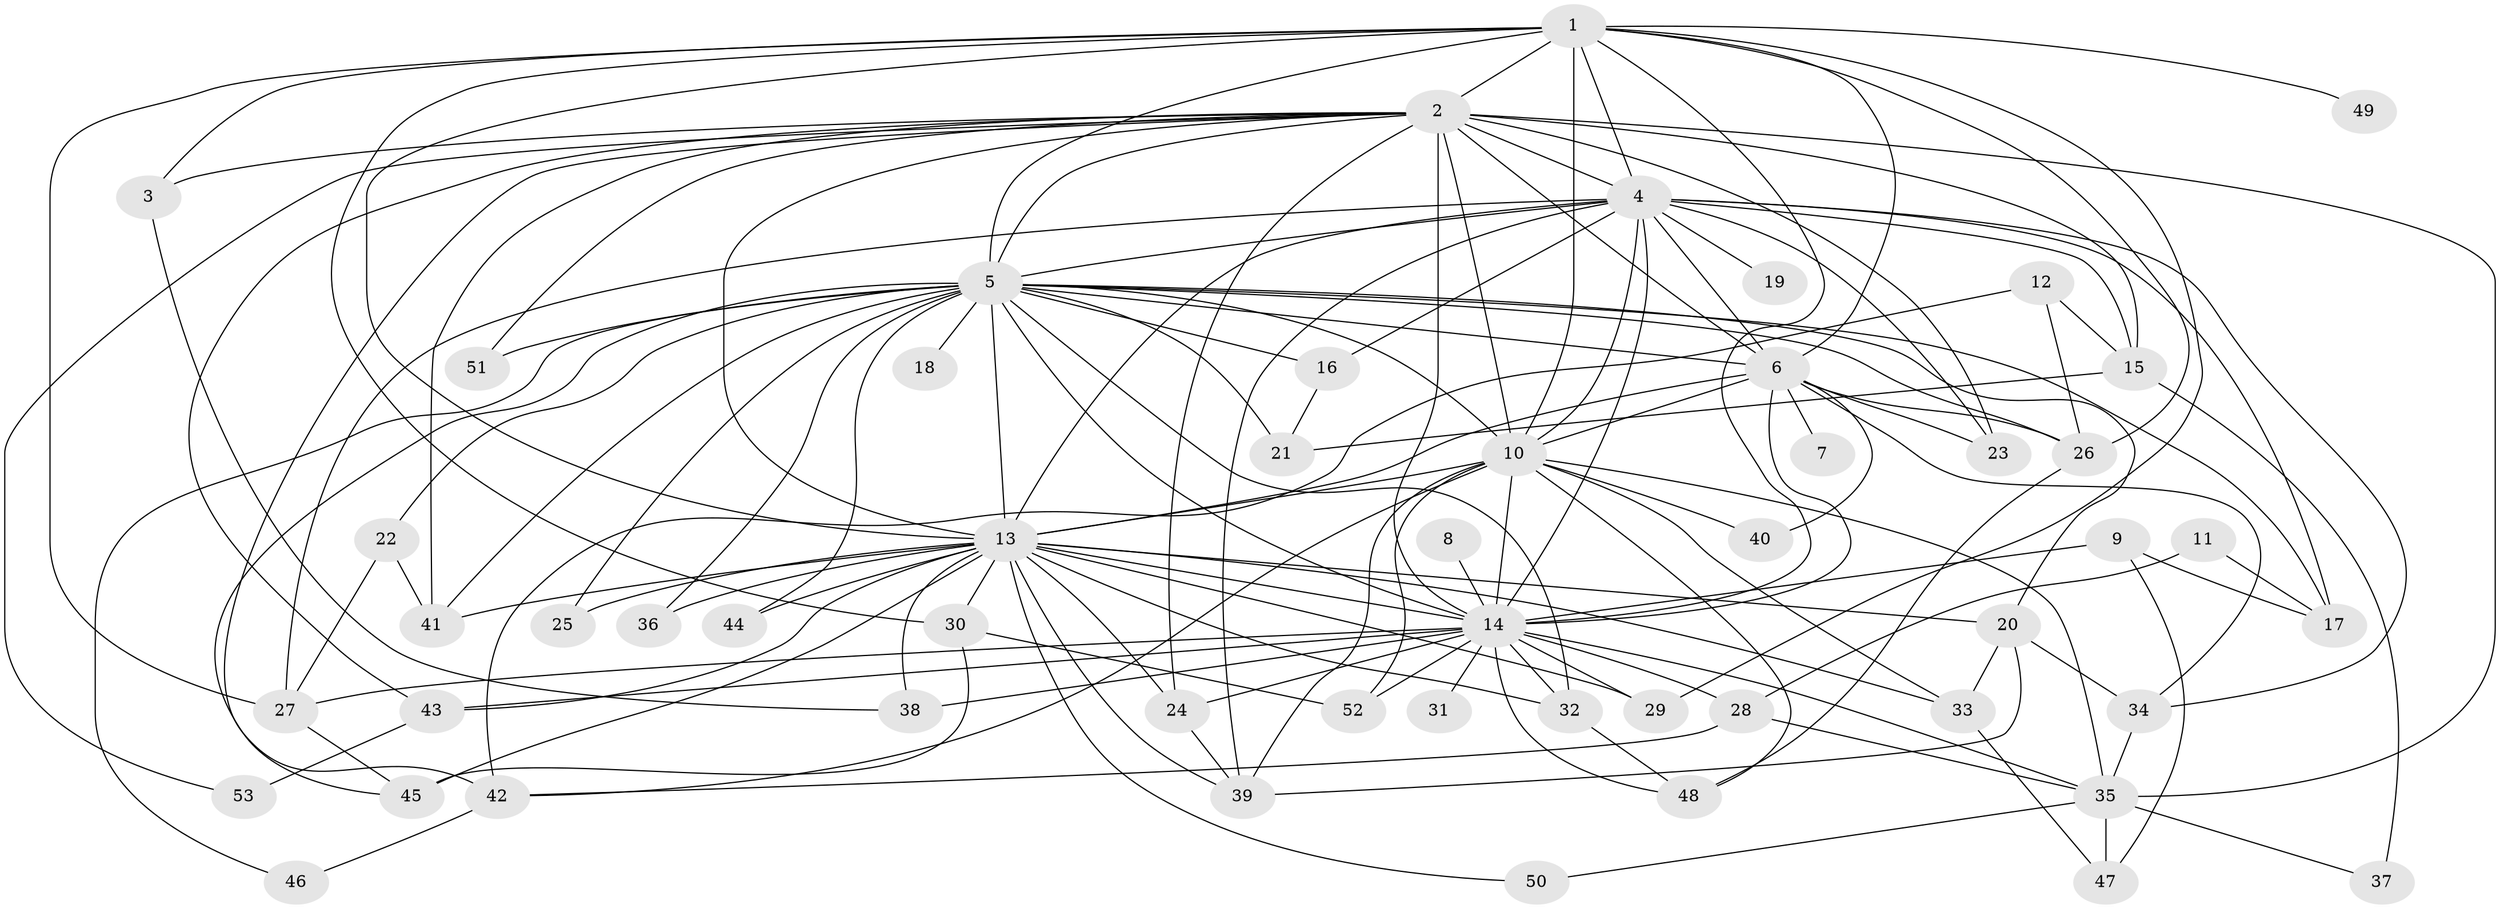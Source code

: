 // original degree distribution, {17: 0.009523809523809525, 19: 0.009523809523809525, 34: 0.009523809523809525, 21: 0.009523809523809525, 24: 0.009523809523809525, 23: 0.01904761904761905, 18: 0.009523809523809525, 13: 0.009523809523809525, 16: 0.009523809523809525, 2: 0.5428571428571428, 3: 0.20952380952380953, 5: 0.047619047619047616, 9: 0.009523809523809525, 4: 0.05714285714285714, 6: 0.0380952380952381}
// Generated by graph-tools (version 1.1) at 2025/01/03/09/25 03:01:27]
// undirected, 53 vertices, 138 edges
graph export_dot {
graph [start="1"]
  node [color=gray90,style=filled];
  1;
  2;
  3;
  4;
  5;
  6;
  7;
  8;
  9;
  10;
  11;
  12;
  13;
  14;
  15;
  16;
  17;
  18;
  19;
  20;
  21;
  22;
  23;
  24;
  25;
  26;
  27;
  28;
  29;
  30;
  31;
  32;
  33;
  34;
  35;
  36;
  37;
  38;
  39;
  40;
  41;
  42;
  43;
  44;
  45;
  46;
  47;
  48;
  49;
  50;
  51;
  52;
  53;
  1 -- 2 [weight=3.0];
  1 -- 3 [weight=1.0];
  1 -- 4 [weight=2.0];
  1 -- 5 [weight=3.0];
  1 -- 6 [weight=3.0];
  1 -- 10 [weight=2.0];
  1 -- 13 [weight=4.0];
  1 -- 14 [weight=2.0];
  1 -- 26 [weight=1.0];
  1 -- 27 [weight=1.0];
  1 -- 29 [weight=1.0];
  1 -- 30 [weight=1.0];
  1 -- 49 [weight=3.0];
  2 -- 3 [weight=1.0];
  2 -- 4 [weight=1.0];
  2 -- 5 [weight=1.0];
  2 -- 6 [weight=1.0];
  2 -- 10 [weight=1.0];
  2 -- 13 [weight=2.0];
  2 -- 14 [weight=1.0];
  2 -- 15 [weight=2.0];
  2 -- 23 [weight=1.0];
  2 -- 24 [weight=1.0];
  2 -- 35 [weight=2.0];
  2 -- 41 [weight=1.0];
  2 -- 42 [weight=2.0];
  2 -- 43 [weight=1.0];
  2 -- 51 [weight=1.0];
  2 -- 53 [weight=1.0];
  3 -- 38 [weight=1.0];
  4 -- 5 [weight=1.0];
  4 -- 6 [weight=1.0];
  4 -- 10 [weight=1.0];
  4 -- 13 [weight=4.0];
  4 -- 14 [weight=1.0];
  4 -- 15 [weight=1.0];
  4 -- 16 [weight=1.0];
  4 -- 17 [weight=1.0];
  4 -- 19 [weight=1.0];
  4 -- 23 [weight=1.0];
  4 -- 27 [weight=2.0];
  4 -- 34 [weight=1.0];
  4 -- 39 [weight=1.0];
  5 -- 6 [weight=3.0];
  5 -- 10 [weight=2.0];
  5 -- 13 [weight=2.0];
  5 -- 14 [weight=1.0];
  5 -- 16 [weight=1.0];
  5 -- 17 [weight=1.0];
  5 -- 18 [weight=2.0];
  5 -- 20 [weight=1.0];
  5 -- 21 [weight=1.0];
  5 -- 22 [weight=1.0];
  5 -- 25 [weight=1.0];
  5 -- 26 [weight=2.0];
  5 -- 32 [weight=1.0];
  5 -- 36 [weight=1.0];
  5 -- 41 [weight=1.0];
  5 -- 44 [weight=2.0];
  5 -- 45 [weight=1.0];
  5 -- 46 [weight=1.0];
  5 -- 51 [weight=1.0];
  6 -- 7 [weight=1.0];
  6 -- 10 [weight=1.0];
  6 -- 13 [weight=2.0];
  6 -- 14 [weight=1.0];
  6 -- 23 [weight=1.0];
  6 -- 26 [weight=1.0];
  6 -- 34 [weight=1.0];
  6 -- 40 [weight=1.0];
  8 -- 14 [weight=1.0];
  9 -- 14 [weight=1.0];
  9 -- 17 [weight=1.0];
  9 -- 47 [weight=1.0];
  10 -- 13 [weight=2.0];
  10 -- 14 [weight=1.0];
  10 -- 33 [weight=1.0];
  10 -- 35 [weight=1.0];
  10 -- 39 [weight=1.0];
  10 -- 40 [weight=1.0];
  10 -- 42 [weight=1.0];
  10 -- 48 [weight=1.0];
  10 -- 52 [weight=1.0];
  11 -- 17 [weight=1.0];
  11 -- 28 [weight=1.0];
  12 -- 15 [weight=1.0];
  12 -- 26 [weight=1.0];
  12 -- 42 [weight=1.0];
  13 -- 14 [weight=2.0];
  13 -- 20 [weight=2.0];
  13 -- 24 [weight=1.0];
  13 -- 25 [weight=1.0];
  13 -- 29 [weight=1.0];
  13 -- 30 [weight=1.0];
  13 -- 32 [weight=1.0];
  13 -- 33 [weight=1.0];
  13 -- 36 [weight=1.0];
  13 -- 38 [weight=1.0];
  13 -- 39 [weight=1.0];
  13 -- 41 [weight=1.0];
  13 -- 43 [weight=2.0];
  13 -- 44 [weight=1.0];
  13 -- 45 [weight=2.0];
  13 -- 50 [weight=1.0];
  14 -- 24 [weight=1.0];
  14 -- 27 [weight=1.0];
  14 -- 28 [weight=1.0];
  14 -- 29 [weight=1.0];
  14 -- 31 [weight=1.0];
  14 -- 32 [weight=1.0];
  14 -- 35 [weight=1.0];
  14 -- 38 [weight=1.0];
  14 -- 43 [weight=1.0];
  14 -- 48 [weight=1.0];
  14 -- 52 [weight=1.0];
  15 -- 21 [weight=1.0];
  15 -- 37 [weight=1.0];
  16 -- 21 [weight=1.0];
  20 -- 33 [weight=1.0];
  20 -- 34 [weight=1.0];
  20 -- 39 [weight=1.0];
  22 -- 27 [weight=1.0];
  22 -- 41 [weight=1.0];
  24 -- 39 [weight=1.0];
  26 -- 48 [weight=1.0];
  27 -- 45 [weight=1.0];
  28 -- 35 [weight=1.0];
  28 -- 42 [weight=1.0];
  30 -- 45 [weight=1.0];
  30 -- 52 [weight=1.0];
  32 -- 48 [weight=1.0];
  33 -- 47 [weight=1.0];
  34 -- 35 [weight=1.0];
  35 -- 37 [weight=1.0];
  35 -- 47 [weight=1.0];
  35 -- 50 [weight=1.0];
  42 -- 46 [weight=1.0];
  43 -- 53 [weight=1.0];
}
